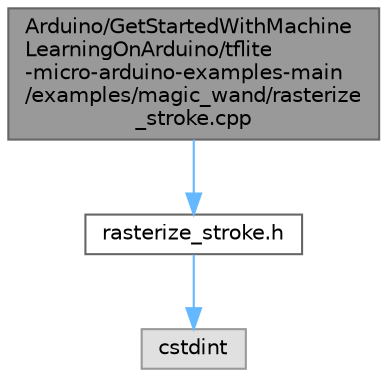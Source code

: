 digraph "Arduino/GetStartedWithMachineLearningOnArduino/tflite-micro-arduino-examples-main/examples/magic_wand/rasterize_stroke.cpp"
{
 // LATEX_PDF_SIZE
  bgcolor="transparent";
  edge [fontname=Helvetica,fontsize=10,labelfontname=Helvetica,labelfontsize=10];
  node [fontname=Helvetica,fontsize=10,shape=box,height=0.2,width=0.4];
  Node1 [id="Node000001",label="Arduino/GetStartedWithMachine\lLearningOnArduino/tflite\l-micro-arduino-examples-main\l/examples/magic_wand/rasterize\l_stroke.cpp",height=0.2,width=0.4,color="gray40", fillcolor="grey60", style="filled", fontcolor="black",tooltip=" "];
  Node1 -> Node2 [id="edge1_Node000001_Node000002",color="steelblue1",style="solid",tooltip=" "];
  Node2 [id="Node000002",label="rasterize_stroke.h",height=0.2,width=0.4,color="grey40", fillcolor="white", style="filled",URL="$rasterize__stroke_8h.html",tooltip=" "];
  Node2 -> Node3 [id="edge2_Node000002_Node000003",color="steelblue1",style="solid",tooltip=" "];
  Node3 [id="Node000003",label="cstdint",height=0.2,width=0.4,color="grey60", fillcolor="#E0E0E0", style="filled",tooltip=" "];
}
